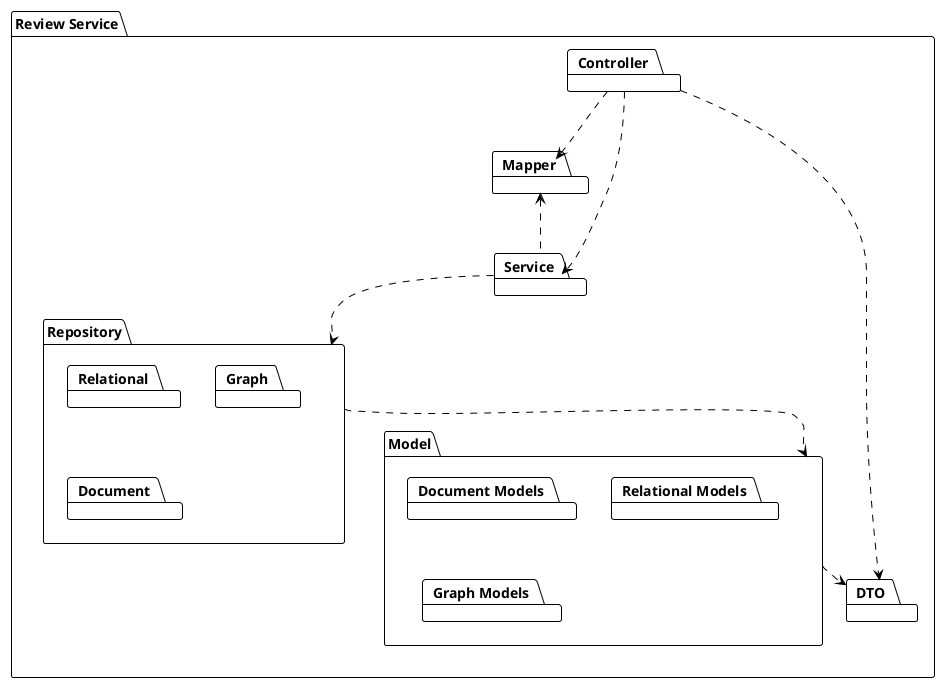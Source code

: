 @startuml
!theme plain

package "Review Service" {
    package "Controller"
    package "Mapper"
    package "Service"
    package "DTO"
    package "Model" {
        package "Document Models"
        package "Relational Models"
        package "Graph Models"
    }
    package "Repository" {
        package "Relational"
        package "Graph"
        package "Document"
    }
}

[Controller] ..> [Service]
[Controller] ..> [Mapper]
[Controller] ..> [DTO]
[Service] .up.> [Mapper]
[Service] ..> [Repository]
[Repository] ..> Model
Model ..> [DTO]

@enduml

